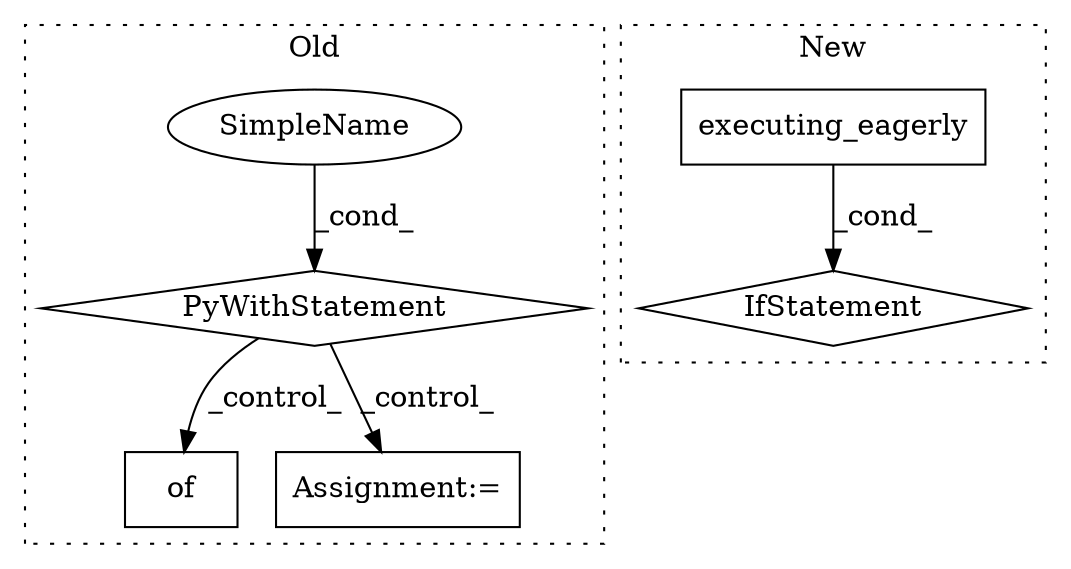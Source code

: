 digraph G {
subgraph cluster0 {
1 [label="of" a="32" s="7366" l="4" shape="box"];
4 [label="SimpleName" a="42" s="" l="" shape="ellipse"];
5 [label="PyWithStatement" a="104" s="6897,6941" l="10,2" shape="diamond"];
6 [label="Assignment:=" a="7" s="7405" l="1" shape="box"];
label = "Old";
style="dotted";
}
subgraph cluster1 {
2 [label="executing_eagerly" a="32" s="8272" l="19" shape="box"];
3 [label="IfStatement" a="25" s="8257,8291" l="4,2" shape="diamond"];
label = "New";
style="dotted";
}
2 -> 3 [label="_cond_"];
4 -> 5 [label="_cond_"];
5 -> 1 [label="_control_"];
5 -> 6 [label="_control_"];
}